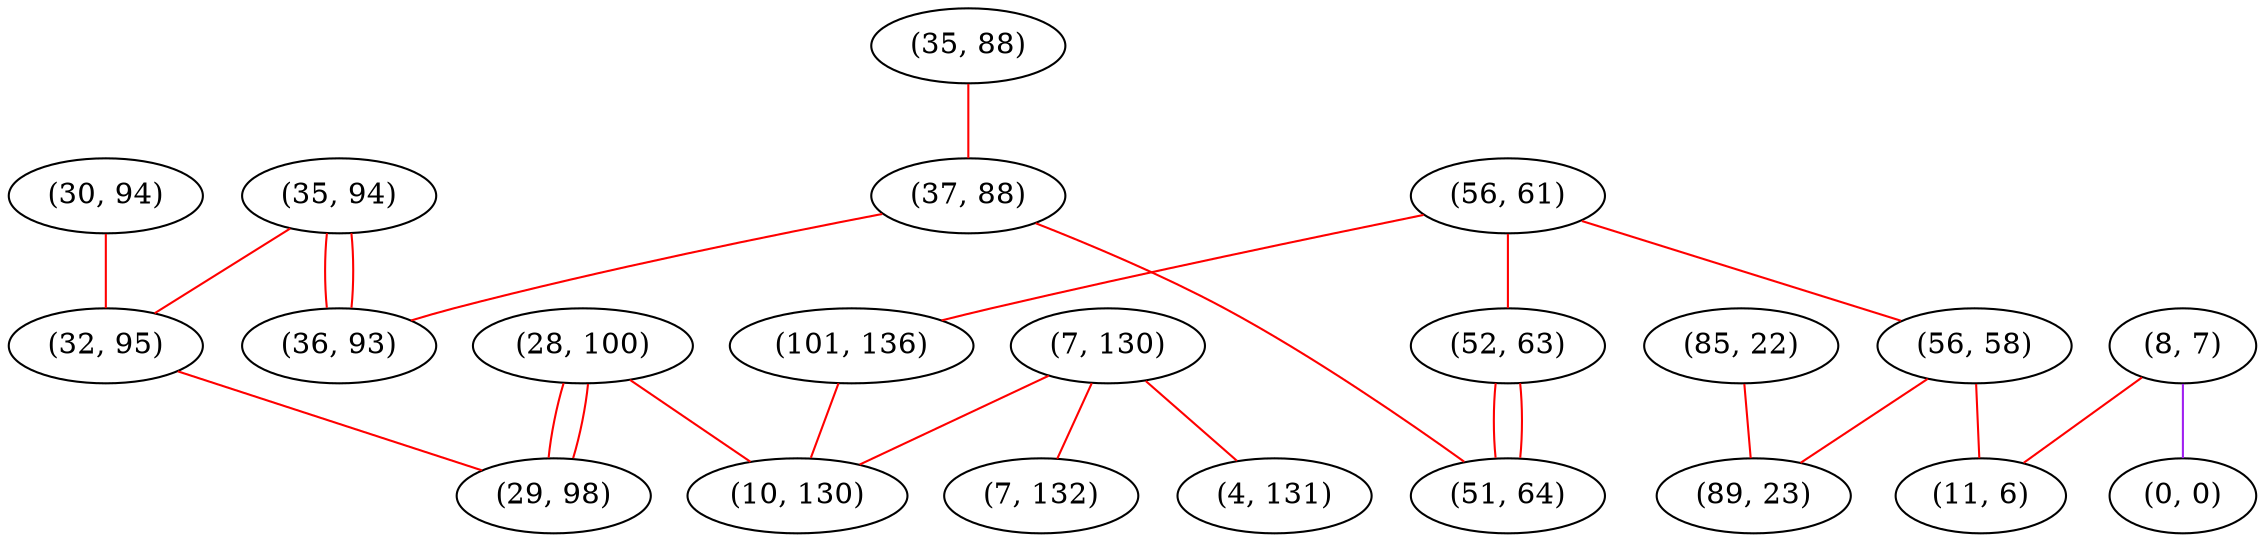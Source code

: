 graph "" {
"(35, 88)";
"(8, 7)";
"(37, 88)";
"(7, 130)";
"(28, 100)";
"(56, 61)";
"(85, 22)";
"(35, 94)";
"(30, 94)";
"(36, 93)";
"(0, 0)";
"(52, 63)";
"(56, 58)";
"(32, 95)";
"(89, 23)";
"(7, 132)";
"(29, 98)";
"(101, 136)";
"(4, 131)";
"(51, 64)";
"(11, 6)";
"(10, 130)";
"(35, 88)" -- "(37, 88)"  [color=red, key=0, weight=1];
"(8, 7)" -- "(0, 0)"  [color=purple, key=0, weight=4];
"(8, 7)" -- "(11, 6)"  [color=red, key=0, weight=1];
"(37, 88)" -- "(51, 64)"  [color=red, key=0, weight=1];
"(37, 88)" -- "(36, 93)"  [color=red, key=0, weight=1];
"(7, 130)" -- "(7, 132)"  [color=red, key=0, weight=1];
"(7, 130)" -- "(4, 131)"  [color=red, key=0, weight=1];
"(7, 130)" -- "(10, 130)"  [color=red, key=0, weight=1];
"(28, 100)" -- "(29, 98)"  [color=red, key=0, weight=1];
"(28, 100)" -- "(29, 98)"  [color=red, key=1, weight=1];
"(28, 100)" -- "(10, 130)"  [color=red, key=0, weight=1];
"(56, 61)" -- "(52, 63)"  [color=red, key=0, weight=1];
"(56, 61)" -- "(56, 58)"  [color=red, key=0, weight=1];
"(56, 61)" -- "(101, 136)"  [color=red, key=0, weight=1];
"(85, 22)" -- "(89, 23)"  [color=red, key=0, weight=1];
"(35, 94)" -- "(36, 93)"  [color=red, key=0, weight=1];
"(35, 94)" -- "(36, 93)"  [color=red, key=1, weight=1];
"(35, 94)" -- "(32, 95)"  [color=red, key=0, weight=1];
"(30, 94)" -- "(32, 95)"  [color=red, key=0, weight=1];
"(52, 63)" -- "(51, 64)"  [color=red, key=0, weight=1];
"(52, 63)" -- "(51, 64)"  [color=red, key=1, weight=1];
"(56, 58)" -- "(11, 6)"  [color=red, key=0, weight=1];
"(56, 58)" -- "(89, 23)"  [color=red, key=0, weight=1];
"(32, 95)" -- "(29, 98)"  [color=red, key=0, weight=1];
"(101, 136)" -- "(10, 130)"  [color=red, key=0, weight=1];
}
